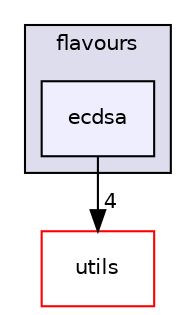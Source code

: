 digraph "auth/flavours/ecdsa" {
  compound=true
  node [ fontsize="10", fontname="Helvetica"];
  edge [ labelfontsize="10", labelfontname="Helvetica"];
  subgraph clusterdir_de5b33f5c290337181d9fd995af16f41 {
    graph [ bgcolor="#ddddee", pencolor="black", label="flavours" fontname="Helvetica", fontsize="10", URL="dir_de5b33f5c290337181d9fd995af16f41.html"]
  dir_6568daccd501c485e23d8612496497b8 [shape=box, label="ecdsa", style="filled", fillcolor="#eeeeff", pencolor="black", URL="dir_6568daccd501c485e23d8612496497b8.html"];
  }
  dir_cbdb8362360e11eafe2fa3bc74cf0ffd [shape=box label="utils" fillcolor="white" style="filled" color="red" URL="dir_cbdb8362360e11eafe2fa3bc74cf0ffd.html"];
  dir_6568daccd501c485e23d8612496497b8->dir_cbdb8362360e11eafe2fa3bc74cf0ffd [headlabel="4", labeldistance=1.5 headhref="dir_000002_000008.html"];
}
